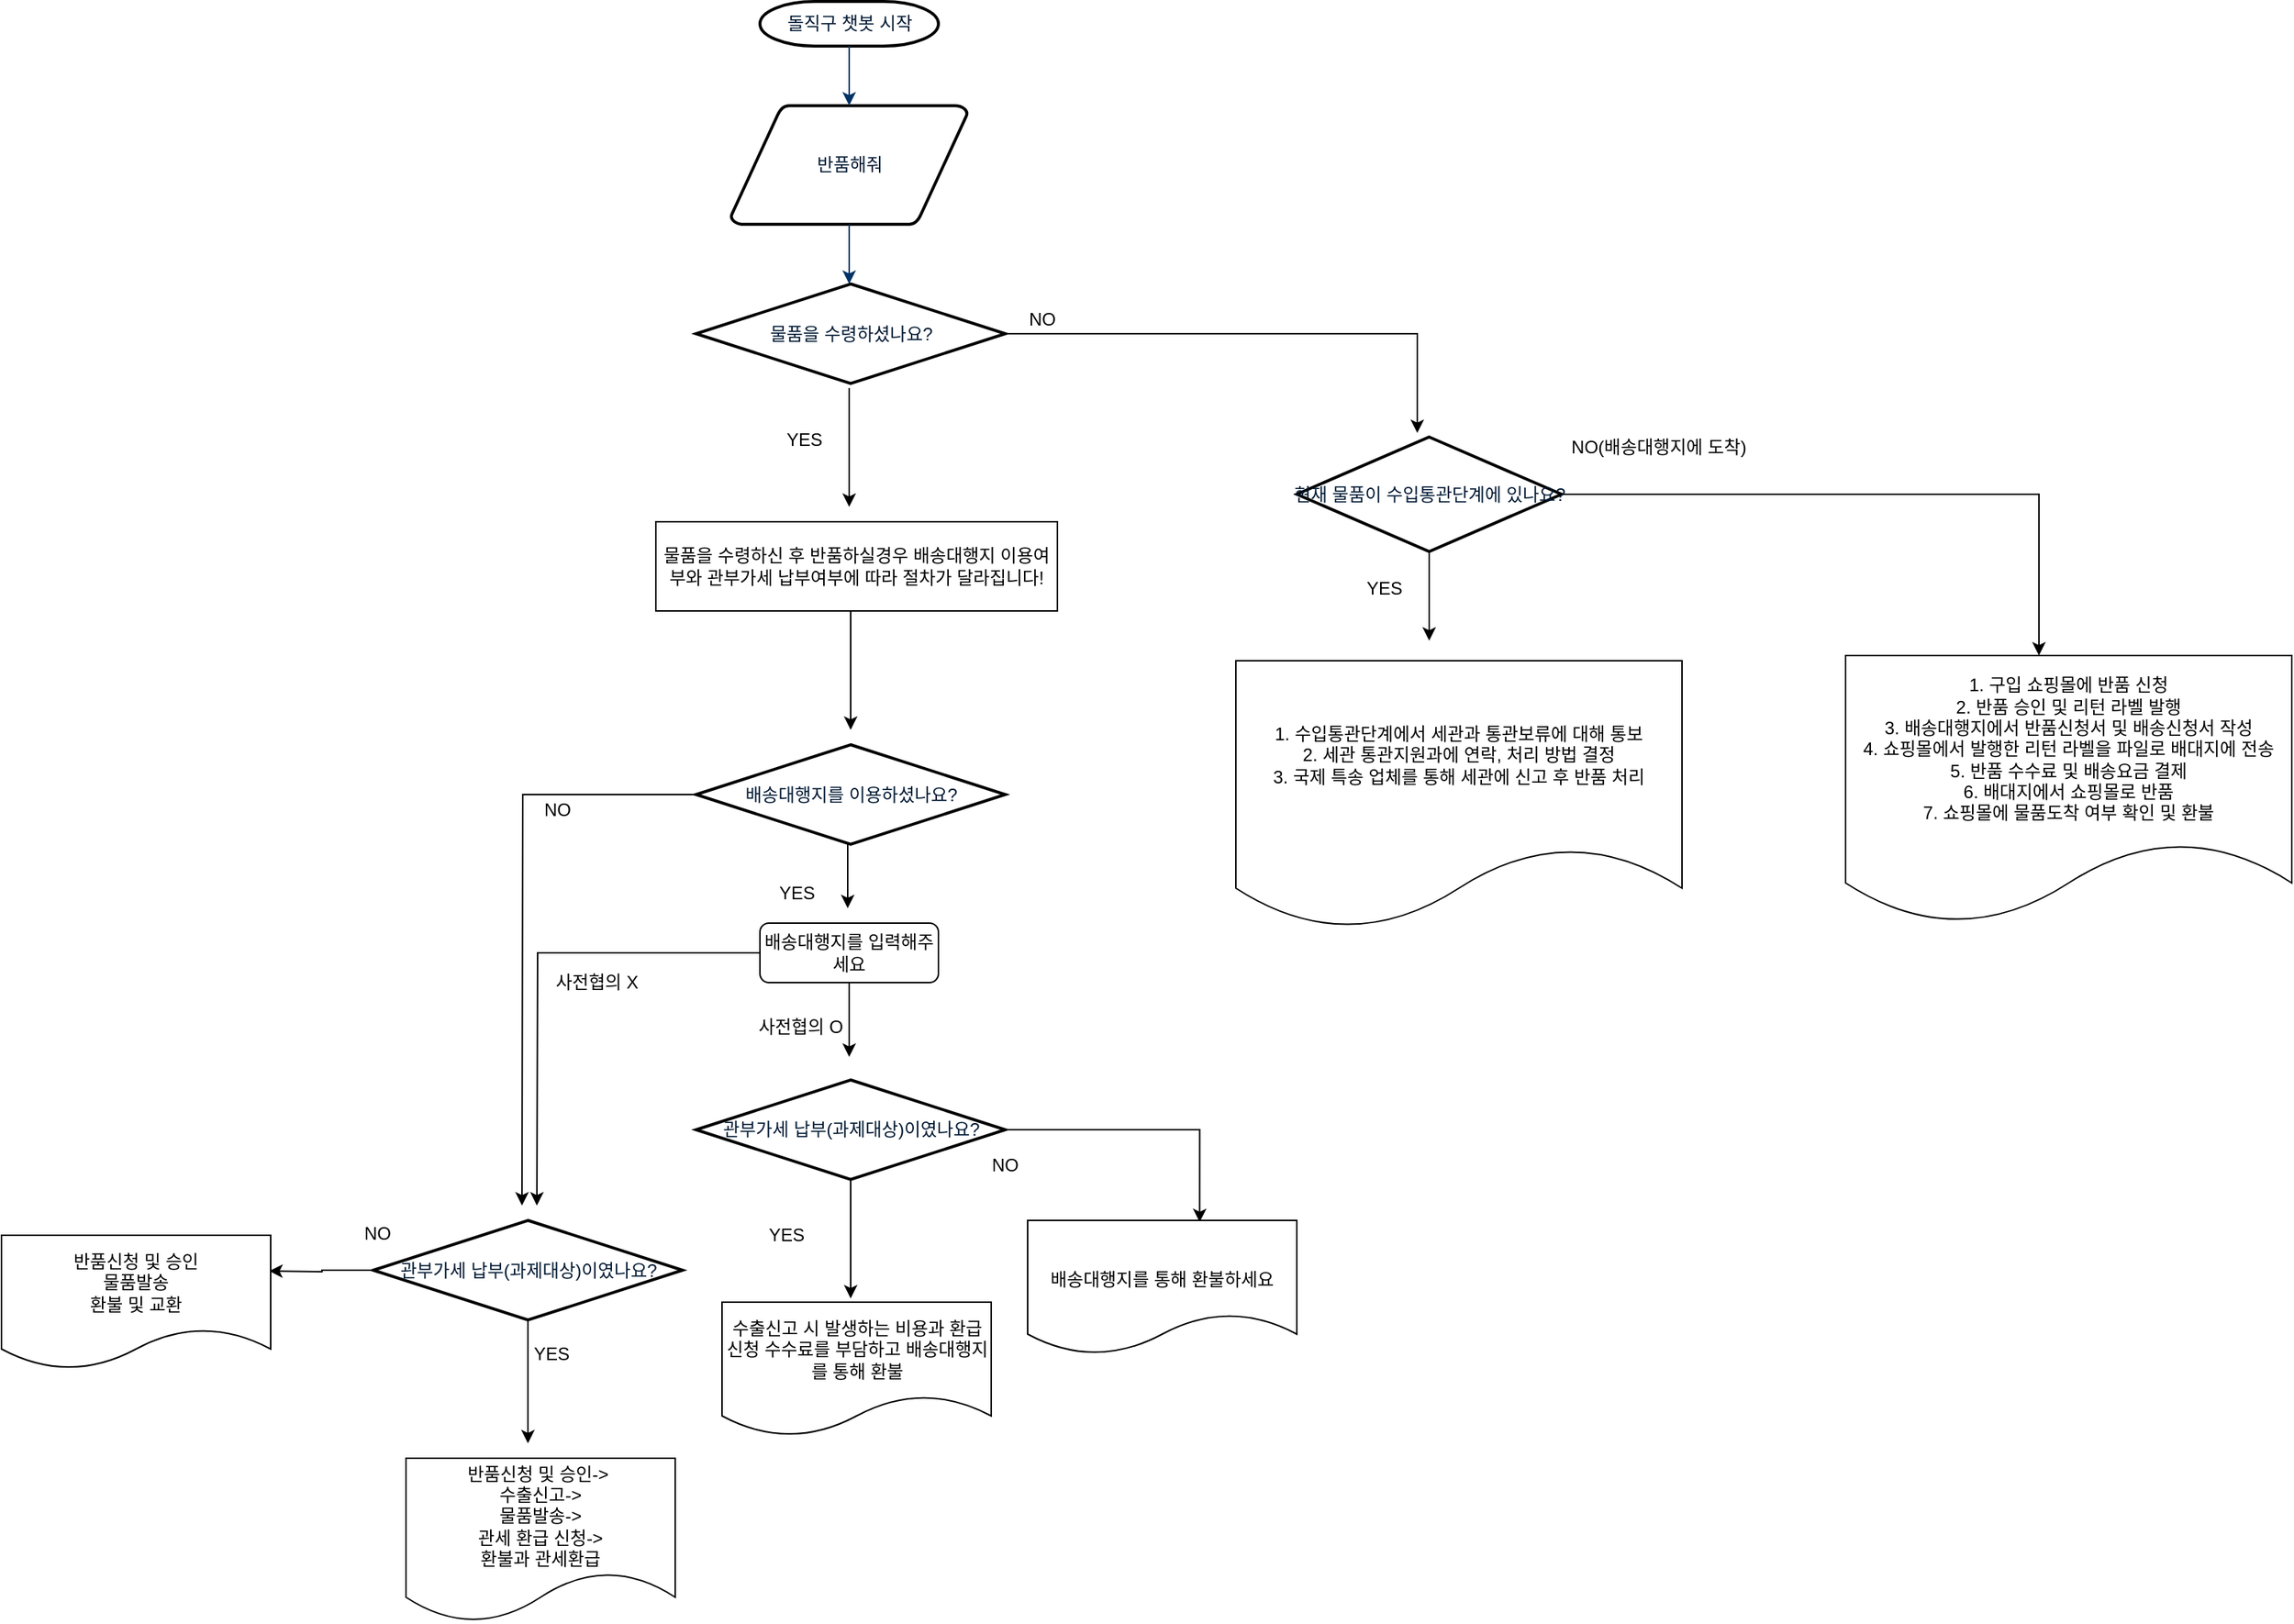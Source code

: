 <mxfile version="12.1.5" type="device" pages="1"><diagram id="6a731a19-8d31-9384-78a2-239565b7b9f0" name="Page-1"><mxGraphModel dx="2355" dy="646" grid="1" gridSize="10" guides="1" tooltips="1" connect="1" arrows="1" fold="1" page="1" pageScale="1" pageWidth="1169" pageHeight="827" background="#ffffff" math="0" shadow="0"><root><mxCell id="0"/><mxCell id="1" parent="0"/><mxCell id="2" value="돌직구 챗봇 시작" style="shape=mxgraph.flowchart.terminator;fillColor=#FFFFFF;strokeColor=#000000;strokeWidth=2;gradientColor=none;gradientDirection=north;fontColor=#001933;fontStyle=0;html=1;" parent="1" vertex="1"><mxGeometry x="260" y="60" width="120" height="30" as="geometry"/></mxCell><mxCell id="3" value="반품해줘" style="shape=mxgraph.flowchart.data;fillColor=#FFFFFF;strokeColor=#000000;strokeWidth=2;gradientColor=none;gradientDirection=north;fontColor=#001933;fontStyle=0;html=1;" parent="1" vertex="1"><mxGeometry x="240.5" y="130" width="159" height="80" as="geometry"/></mxCell><mxCell id="h-0Rjnu1zL8O5KyuE5oo-118" style="edgeStyle=orthogonalEdgeStyle;rounded=0;orthogonalLoop=1;jettySize=auto;html=1;exitX=1;exitY=0.5;exitDx=0;exitDy=0;exitPerimeter=0;entryX=0.455;entryY=-0.035;entryDx=0;entryDy=0;entryPerimeter=0;" edge="1" parent="1" source="6" target="h-0Rjnu1zL8O5KyuE5oo-117"><mxGeometry relative="1" as="geometry"/></mxCell><mxCell id="6" value="물품을 수령하셨나요?" style="shape=mxgraph.flowchart.decision;fillColor=#FFFFFF;strokeColor=#000000;strokeWidth=2;gradientColor=none;gradientDirection=north;fontColor=#001933;fontStyle=0;html=1;" parent="1" vertex="1"><mxGeometry x="217" y="250" width="208" height="67" as="geometry"/></mxCell><mxCell id="7" style="fontColor=#001933;fontStyle=1;strokeColor=#003366;strokeWidth=1;html=1;" parent="1" source="2" target="3" edge="1"><mxGeometry relative="1" as="geometry"/></mxCell><mxCell id="8" style="fontColor=#001933;fontStyle=1;strokeColor=#003366;strokeWidth=1;html=1;" parent="1" source="3" edge="1"><mxGeometry relative="1" as="geometry"><mxPoint x="320" y="250" as="targetPoint"/></mxGeometry></mxCell><mxCell id="h-0Rjnu1zL8O5KyuE5oo-60" value="" style="endArrow=classic;html=1;" edge="1" parent="1"><mxGeometry width="50" height="50" relative="1" as="geometry"><mxPoint x="320" y="320" as="sourcePoint"/><mxPoint x="320" y="400" as="targetPoint"/></mxGeometry></mxCell><mxCell id="h-0Rjnu1zL8O5KyuE5oo-61" value="YES" style="text;html=1;strokeColor=none;fillColor=none;align=center;verticalAlign=middle;whiteSpace=wrap;rounded=0;" vertex="1" parent="1"><mxGeometry x="270" y="340" width="40" height="30" as="geometry"/></mxCell><mxCell id="h-0Rjnu1zL8O5KyuE5oo-62" value="NO" style="text;html=1;strokeColor=none;fillColor=none;align=center;verticalAlign=middle;whiteSpace=wrap;rounded=0;" vertex="1" parent="1"><mxGeometry x="430" y="263.5" width="40" height="20" as="geometry"/></mxCell><mxCell id="h-0Rjnu1zL8O5KyuE5oo-64" value="물품을 수령하신 후 반품하실경우 배송대행지 이용여부와 관부가세 납부여부에 따라 절차가 달라집니다!" style="rounded=0;whiteSpace=wrap;html=1;" vertex="1" parent="1"><mxGeometry x="190" y="410" width="270" height="60" as="geometry"/></mxCell><mxCell id="h-0Rjnu1zL8O5KyuE5oo-115" style="edgeStyle=orthogonalEdgeStyle;rounded=0;orthogonalLoop=1;jettySize=auto;html=1;exitX=0;exitY=0.5;exitDx=0;exitDy=0;exitPerimeter=0;" edge="1" parent="1" source="h-0Rjnu1zL8O5KyuE5oo-65"><mxGeometry relative="1" as="geometry"><mxPoint x="100" y="870" as="targetPoint"/></mxGeometry></mxCell><mxCell id="h-0Rjnu1zL8O5KyuE5oo-65" value="배송대행지를 이용하셨나요?" style="shape=mxgraph.flowchart.decision;fillColor=#FFFFFF;strokeColor=#000000;strokeWidth=2;gradientColor=none;gradientDirection=north;fontColor=#001933;fontStyle=0;html=1;" vertex="1" parent="1"><mxGeometry x="217" y="560" width="208" height="67" as="geometry"/></mxCell><mxCell id="h-0Rjnu1zL8O5KyuE5oo-66" value="" style="endArrow=classic;html=1;" edge="1" parent="1"><mxGeometry width="50" height="50" relative="1" as="geometry"><mxPoint x="321" y="470" as="sourcePoint"/><mxPoint x="321" y="550" as="targetPoint"/></mxGeometry></mxCell><mxCell id="h-0Rjnu1zL8O5KyuE5oo-68" value="" style="endArrow=classic;html=1;" edge="1" parent="1"><mxGeometry width="50" height="50" relative="1" as="geometry"><mxPoint x="319" y="627" as="sourcePoint"/><mxPoint x="319" y="670" as="targetPoint"/></mxGeometry></mxCell><mxCell id="h-0Rjnu1zL8O5KyuE5oo-69" value="YES" style="text;html=1;strokeColor=none;fillColor=none;align=center;verticalAlign=middle;whiteSpace=wrap;rounded=0;" vertex="1" parent="1"><mxGeometry x="252.5" y="880" width="50" height="20" as="geometry"/></mxCell><mxCell id="h-0Rjnu1zL8O5KyuE5oo-71" value="NO" style="text;html=1;strokeColor=none;fillColor=none;align=center;verticalAlign=middle;whiteSpace=wrap;rounded=0;" vertex="1" parent="1"><mxGeometry x="104" y="593.5" width="40" height="20" as="geometry"/></mxCell><mxCell id="h-0Rjnu1zL8O5KyuE5oo-96" style="edgeStyle=orthogonalEdgeStyle;rounded=0;orthogonalLoop=1;jettySize=auto;html=1;exitX=1;exitY=0.5;exitDx=0;exitDy=0;exitPerimeter=0;entryX=0.639;entryY=0.013;entryDx=0;entryDy=0;entryPerimeter=0;" edge="1" parent="1" source="h-0Rjnu1zL8O5KyuE5oo-74" target="h-0Rjnu1zL8O5KyuE5oo-82"><mxGeometry relative="1" as="geometry"/></mxCell><mxCell id="h-0Rjnu1zL8O5KyuE5oo-74" value="관부가세 납부(과제대상)이였나요?" style="shape=mxgraph.flowchart.decision;fillColor=#FFFFFF;strokeColor=#000000;strokeWidth=2;gradientColor=none;gradientDirection=north;fontColor=#001933;fontStyle=0;html=1;" vertex="1" parent="1"><mxGeometry x="217" y="785.5" width="208" height="67" as="geometry"/></mxCell><mxCell id="h-0Rjnu1zL8O5KyuE5oo-77" value="" style="endArrow=classic;html=1;" edge="1" parent="1"><mxGeometry width="50" height="50" relative="1" as="geometry"><mxPoint x="321" y="852.5" as="sourcePoint"/><mxPoint x="321" y="932.5" as="targetPoint"/></mxGeometry></mxCell><mxCell id="h-0Rjnu1zL8O5KyuE5oo-78" value="YES" style="text;html=1;strokeColor=none;fillColor=none;align=center;verticalAlign=middle;whiteSpace=wrap;rounded=0;" vertex="1" parent="1"><mxGeometry x="260" y="650" width="50" height="20" as="geometry"/></mxCell><mxCell id="h-0Rjnu1zL8O5KyuE5oo-82" value="&lt;br&gt;배송대행지를 통해 환불하세요" style="shape=document;whiteSpace=wrap;html=1;boundedLbl=1;" vertex="1" parent="1"><mxGeometry x="440" y="880" width="181" height="90" as="geometry"/></mxCell><mxCell id="h-0Rjnu1zL8O5KyuE5oo-91" style="edgeStyle=orthogonalEdgeStyle;rounded=0;orthogonalLoop=1;jettySize=auto;html=1;" edge="1" parent="1" source="h-0Rjnu1zL8O5KyuE5oo-89"><mxGeometry relative="1" as="geometry"><mxPoint x="320" y="770" as="targetPoint"/></mxGeometry></mxCell><mxCell id="h-0Rjnu1zL8O5KyuE5oo-105" style="edgeStyle=orthogonalEdgeStyle;rounded=0;orthogonalLoop=1;jettySize=auto;html=1;exitX=0;exitY=0.5;exitDx=0;exitDy=0;" edge="1" parent="1" source="h-0Rjnu1zL8O5KyuE5oo-89"><mxGeometry relative="1" as="geometry"><mxPoint x="110" y="870" as="targetPoint"/></mxGeometry></mxCell><mxCell id="h-0Rjnu1zL8O5KyuE5oo-89" value="배송대행지를 입력해주세요" style="rounded=1;whiteSpace=wrap;html=1;" vertex="1" parent="1"><mxGeometry x="260" y="680" width="120" height="40" as="geometry"/></mxCell><mxCell id="h-0Rjnu1zL8O5KyuE5oo-92" value="사전협의 O" style="text;html=1;strokeColor=none;fillColor=none;align=center;verticalAlign=middle;whiteSpace=wrap;rounded=0;" vertex="1" parent="1"><mxGeometry x="250" y="740" width="75" height="20" as="geometry"/></mxCell><mxCell id="h-0Rjnu1zL8O5KyuE5oo-97" value="NO" style="text;html=1;strokeColor=none;fillColor=none;align=center;verticalAlign=middle;whiteSpace=wrap;rounded=0;" vertex="1" parent="1"><mxGeometry x="400" y="832.5" width="50" height="20" as="geometry"/></mxCell><mxCell id="h-0Rjnu1zL8O5KyuE5oo-103" value="사전협의 X" style="text;html=1;strokeColor=none;fillColor=none;align=center;verticalAlign=middle;whiteSpace=wrap;rounded=0;" vertex="1" parent="1"><mxGeometry x="112.5" y="710" width="75" height="20" as="geometry"/></mxCell><mxCell id="h-0Rjnu1zL8O5KyuE5oo-106" style="edgeStyle=orthogonalEdgeStyle;rounded=0;orthogonalLoop=1;jettySize=auto;html=1;" edge="1" parent="1" source="h-0Rjnu1zL8O5KyuE5oo-104"><mxGeometry relative="1" as="geometry"><mxPoint x="104" y="1030" as="targetPoint"/></mxGeometry></mxCell><mxCell id="h-0Rjnu1zL8O5KyuE5oo-107" style="edgeStyle=orthogonalEdgeStyle;rounded=0;orthogonalLoop=1;jettySize=auto;html=1;exitX=0;exitY=0.5;exitDx=0;exitDy=0;exitPerimeter=0;" edge="1" parent="1" source="h-0Rjnu1zL8O5KyuE5oo-104"><mxGeometry relative="1" as="geometry"><mxPoint x="-70" y="914" as="targetPoint"/></mxGeometry></mxCell><mxCell id="h-0Rjnu1zL8O5KyuE5oo-104" value="관부가세 납부(과제대상)이였나요?" style="shape=mxgraph.flowchart.decision;fillColor=#FFFFFF;strokeColor=#000000;strokeWidth=2;gradientColor=none;gradientDirection=north;fontColor=#001933;fontStyle=0;html=1;" vertex="1" parent="1"><mxGeometry y="880" width="208" height="67" as="geometry"/></mxCell><mxCell id="h-0Rjnu1zL8O5KyuE5oo-108" value="NO" style="text;html=1;resizable=0;points=[];autosize=1;align=left;verticalAlign=top;spacingTop=-4;" vertex="1" parent="1"><mxGeometry x="-8" y="879" width="30" height="20" as="geometry"/></mxCell><mxCell id="h-0Rjnu1zL8O5KyuE5oo-109" value="YES" style="text;html=1;strokeColor=none;fillColor=none;align=center;verticalAlign=middle;whiteSpace=wrap;rounded=0;" vertex="1" parent="1"><mxGeometry x="100" y="960" width="40" height="20" as="geometry"/></mxCell><mxCell id="h-0Rjnu1zL8O5KyuE5oo-110" value="반품신청 및 승인&lt;br&gt;물품발송&lt;br&gt;환불 및 교환" style="shape=document;whiteSpace=wrap;html=1;boundedLbl=1;" vertex="1" parent="1"><mxGeometry x="-250" y="890" width="181" height="90" as="geometry"/></mxCell><mxCell id="h-0Rjnu1zL8O5KyuE5oo-111" value="&lt;span style=&quot;white-space: normal&quot;&gt;반품신청 및 승인-&amp;gt;&amp;nbsp;&lt;/span&gt;&lt;br style=&quot;white-space: normal&quot;&gt;&lt;span style=&quot;white-space: normal&quot;&gt;수출신고-&amp;gt;&lt;/span&gt;&lt;br style=&quot;white-space: normal&quot;&gt;&lt;span style=&quot;white-space: normal&quot;&gt;물품발송-&amp;gt;&lt;/span&gt;&lt;br style=&quot;white-space: normal&quot;&gt;&lt;span style=&quot;white-space: normal&quot;&gt;관세 환급 신청-&amp;gt;&lt;/span&gt;&lt;br style=&quot;white-space: normal&quot;&gt;&lt;span style=&quot;white-space: normal&quot;&gt;환불과 관세환급&lt;/span&gt;&lt;br style=&quot;white-space: normal&quot;&gt;" style="shape=document;whiteSpace=wrap;html=1;boundedLbl=1;" vertex="1" parent="1"><mxGeometry x="22" y="1040" width="181" height="110" as="geometry"/></mxCell><mxCell id="h-0Rjnu1zL8O5KyuE5oo-112" value="수출신고 시 발생하는 비용과 환급 신청 수수료를 부담하고 배송대행지를 통해 환불" style="shape=document;whiteSpace=wrap;html=1;boundedLbl=1;" vertex="1" parent="1"><mxGeometry x="234.5" y="935" width="181" height="90" as="geometry"/></mxCell><mxCell id="h-0Rjnu1zL8O5KyuE5oo-119" style="edgeStyle=orthogonalEdgeStyle;rounded=0;orthogonalLoop=1;jettySize=auto;html=1;exitX=0.5;exitY=1;exitDx=0;exitDy=0;exitPerimeter=0;" edge="1" parent="1" source="h-0Rjnu1zL8O5KyuE5oo-117"><mxGeometry relative="1" as="geometry"><mxPoint x="710" y="490" as="targetPoint"/></mxGeometry></mxCell><mxCell id="h-0Rjnu1zL8O5KyuE5oo-129" style="edgeStyle=orthogonalEdgeStyle;rounded=0;orthogonalLoop=1;jettySize=auto;html=1;exitX=1;exitY=0.5;exitDx=0;exitDy=0;exitPerimeter=0;" edge="1" parent="1" source="h-0Rjnu1zL8O5KyuE5oo-117" target="h-0Rjnu1zL8O5KyuE5oo-127"><mxGeometry relative="1" as="geometry"><Array as="points"><mxPoint x="1120" y="392"/></Array></mxGeometry></mxCell><mxCell id="h-0Rjnu1zL8O5KyuE5oo-117" value="현재 물품이 수입통관단계에 있나요?" style="shape=mxgraph.flowchart.decision;fillColor=#FFFFFF;strokeColor=#000000;strokeWidth=2;gradientColor=none;gradientDirection=north;fontColor=#001933;fontStyle=0;html=1;" vertex="1" parent="1"><mxGeometry x="621" y="353" width="178" height="77" as="geometry"/></mxCell><mxCell id="h-0Rjnu1zL8O5KyuE5oo-122" value="YES" style="text;html=1;strokeColor=none;fillColor=none;align=center;verticalAlign=middle;whiteSpace=wrap;rounded=0;" vertex="1" parent="1"><mxGeometry x="660" y="440" width="40" height="30" as="geometry"/></mxCell><mxCell id="h-0Rjnu1zL8O5KyuE5oo-123" value="NO(배송대행지에 도착)" style="text;html=1;strokeColor=none;fillColor=none;align=center;verticalAlign=middle;whiteSpace=wrap;rounded=0;" vertex="1" parent="1"><mxGeometry x="799" y="340" width="131" height="40" as="geometry"/></mxCell><mxCell id="h-0Rjnu1zL8O5KyuE5oo-127" value="1. 구입 쇼핑몰에 반품 신청&lt;br&gt;2. 반품 승인 및 리턴 라벨 발행&lt;br&gt;3. 배송대행지에서 반품신청서 및 배송신청서 작성&lt;br&gt;4. 쇼핑몰에서 발행한 리턴 라벨을 파일로 배대지에 전송&lt;br&gt;5. 반품 수수료 및 배송요금 결제&lt;br&gt;6. 배대지에서 쇼핑몰로 반품&lt;br&gt;7. 쇼핑몰에 물품도착 여부 확인 및 환불" style="shape=document;whiteSpace=wrap;html=1;boundedLbl=1;" vertex="1" parent="1"><mxGeometry x="990" y="500" width="300" height="180" as="geometry"/></mxCell><mxCell id="h-0Rjnu1zL8O5KyuE5oo-130" value="1. 수입통관단계에서 세관과 통관보류에 대해 통보&lt;br&gt;2. 세관 통관지원과에 연락, 처리 방법 결정&lt;br&gt;3. 국제 특송 업체를 통해 세관에 신고 후 반품 처리" style="shape=document;whiteSpace=wrap;html=1;boundedLbl=1;" vertex="1" parent="1"><mxGeometry x="580" y="503.5" width="300" height="180" as="geometry"/></mxCell></root></mxGraphModel></diagram></mxfile>